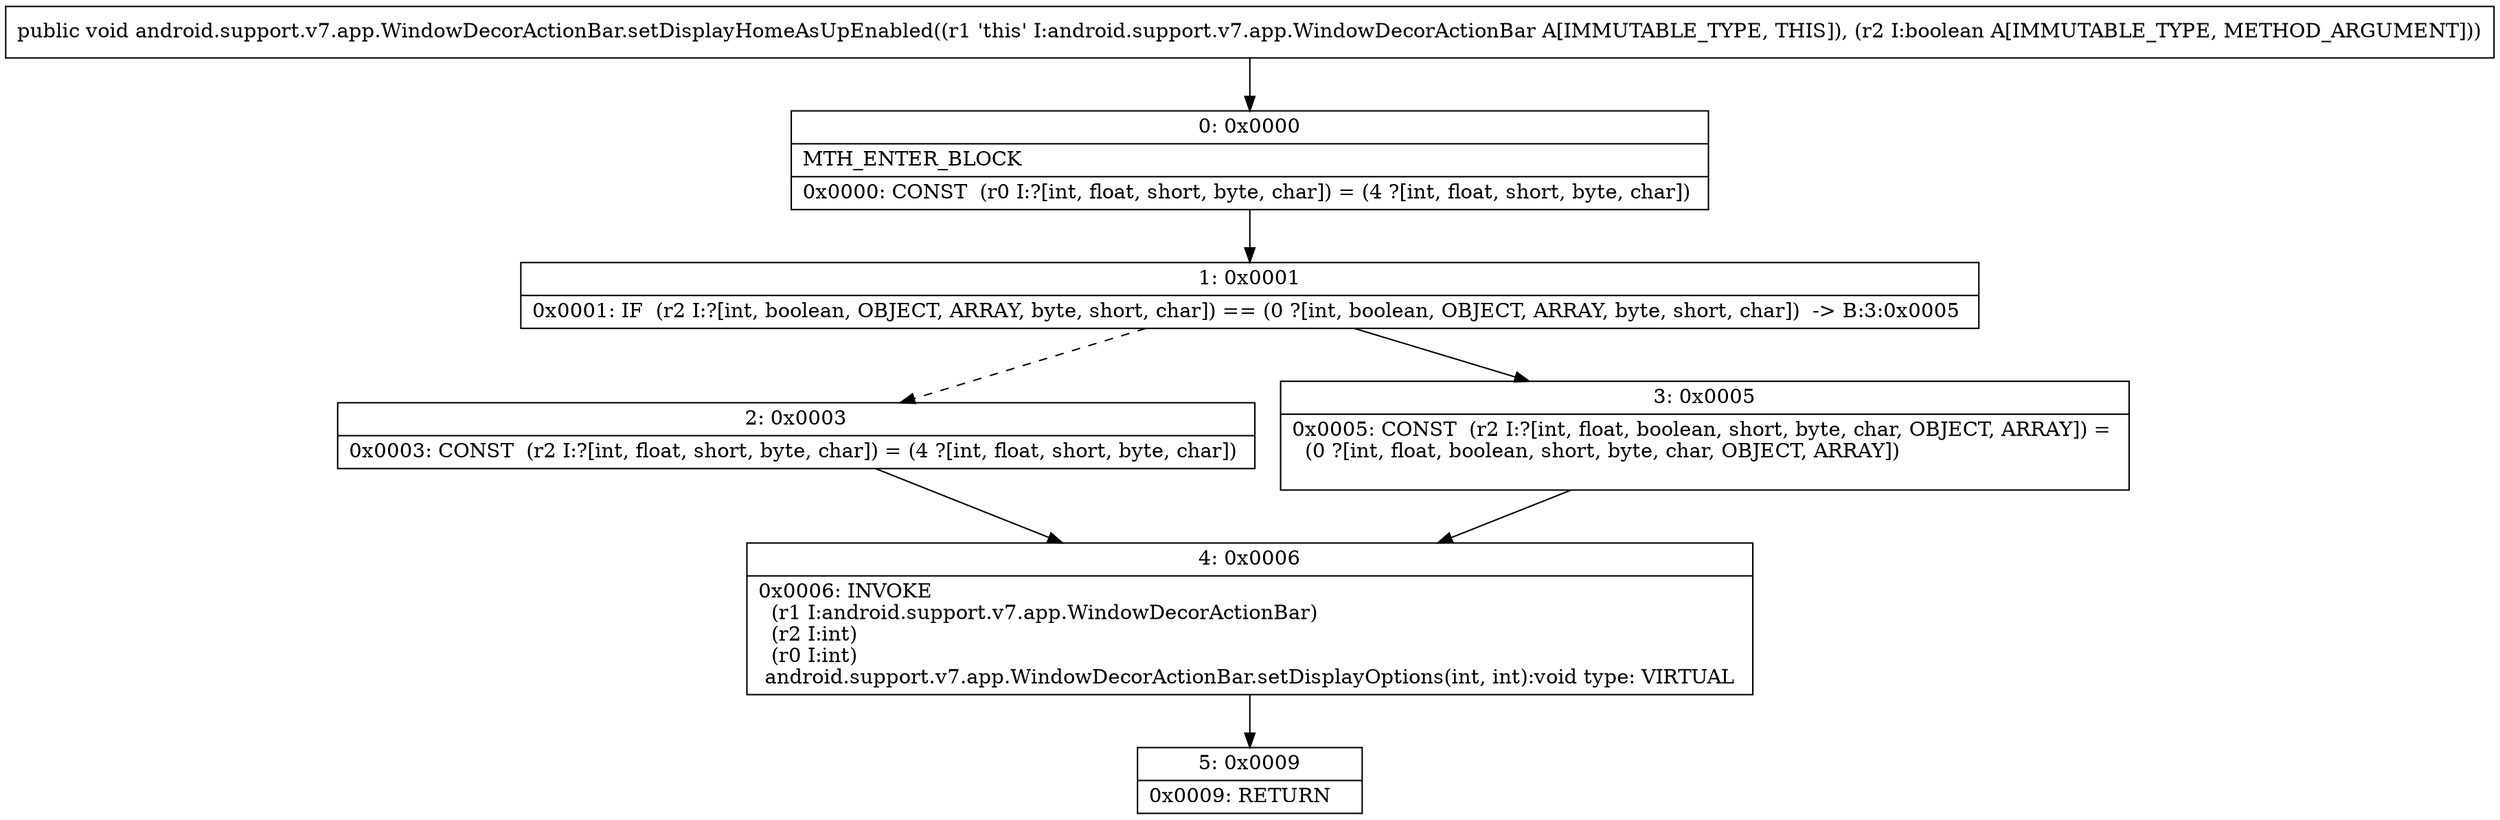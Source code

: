 digraph "CFG forandroid.support.v7.app.WindowDecorActionBar.setDisplayHomeAsUpEnabled(Z)V" {
Node_0 [shape=record,label="{0\:\ 0x0000|MTH_ENTER_BLOCK\l|0x0000: CONST  (r0 I:?[int, float, short, byte, char]) = (4 ?[int, float, short, byte, char]) \l}"];
Node_1 [shape=record,label="{1\:\ 0x0001|0x0001: IF  (r2 I:?[int, boolean, OBJECT, ARRAY, byte, short, char]) == (0 ?[int, boolean, OBJECT, ARRAY, byte, short, char])  \-\> B:3:0x0005 \l}"];
Node_2 [shape=record,label="{2\:\ 0x0003|0x0003: CONST  (r2 I:?[int, float, short, byte, char]) = (4 ?[int, float, short, byte, char]) \l}"];
Node_3 [shape=record,label="{3\:\ 0x0005|0x0005: CONST  (r2 I:?[int, float, boolean, short, byte, char, OBJECT, ARRAY]) = \l  (0 ?[int, float, boolean, short, byte, char, OBJECT, ARRAY])\l \l}"];
Node_4 [shape=record,label="{4\:\ 0x0006|0x0006: INVOKE  \l  (r1 I:android.support.v7.app.WindowDecorActionBar)\l  (r2 I:int)\l  (r0 I:int)\l android.support.v7.app.WindowDecorActionBar.setDisplayOptions(int, int):void type: VIRTUAL \l}"];
Node_5 [shape=record,label="{5\:\ 0x0009|0x0009: RETURN   \l}"];
MethodNode[shape=record,label="{public void android.support.v7.app.WindowDecorActionBar.setDisplayHomeAsUpEnabled((r1 'this' I:android.support.v7.app.WindowDecorActionBar A[IMMUTABLE_TYPE, THIS]), (r2 I:boolean A[IMMUTABLE_TYPE, METHOD_ARGUMENT])) }"];
MethodNode -> Node_0;
Node_0 -> Node_1;
Node_1 -> Node_2[style=dashed];
Node_1 -> Node_3;
Node_2 -> Node_4;
Node_3 -> Node_4;
Node_4 -> Node_5;
}

